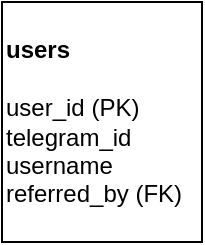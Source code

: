 <mxfile version="24.7.6">
  <diagram name="Page-1" id="W_ccpKyYiNM1ykgH1tg-">
    <mxGraphModel dx="954" dy="581" grid="1" gridSize="10" guides="1" tooltips="1" connect="1" arrows="1" fold="1" page="1" pageScale="1" pageWidth="850" pageHeight="1100" math="0" shadow="0">
      <root>
        <mxCell id="0" />
        <mxCell id="1" parent="0" />
        <mxCell id="WIDebgfAZPP5Q4-YXuP7-1" value="&lt;div style=&quot;&quot;&gt;&lt;span style=&quot;background-color: initial;&quot;&gt;&lt;b&gt;users&lt;/b&gt;&lt;/span&gt;&lt;/div&gt;&lt;div style=&quot;&quot;&gt;&lt;span style=&quot;background-color: initial;&quot;&gt;&lt;b&gt;&lt;br&gt;&lt;/b&gt;&lt;/span&gt;&lt;/div&gt;&lt;div style=&quot;&quot;&gt;&lt;span style=&quot;background-color: initial;&quot;&gt;user_id (PK)&lt;/span&gt;&lt;br&gt;&lt;span style=&quot;background-color: initial;&quot;&gt;telegram_id&lt;/span&gt;&lt;br&gt;&lt;span style=&quot;background-color: initial;&quot;&gt;username&lt;/span&gt;&lt;br&gt;&lt;span style=&quot;background-color: initial;&quot;&gt;referred_by (FK)&lt;/span&gt;&lt;/div&gt;" style="rounded=0;whiteSpace=wrap;html=1;align=left;" vertex="1" parent="1">
          <mxGeometry x="280" y="80" width="100" height="120" as="geometry" />
        </mxCell>
      </root>
    </mxGraphModel>
  </diagram>
</mxfile>
